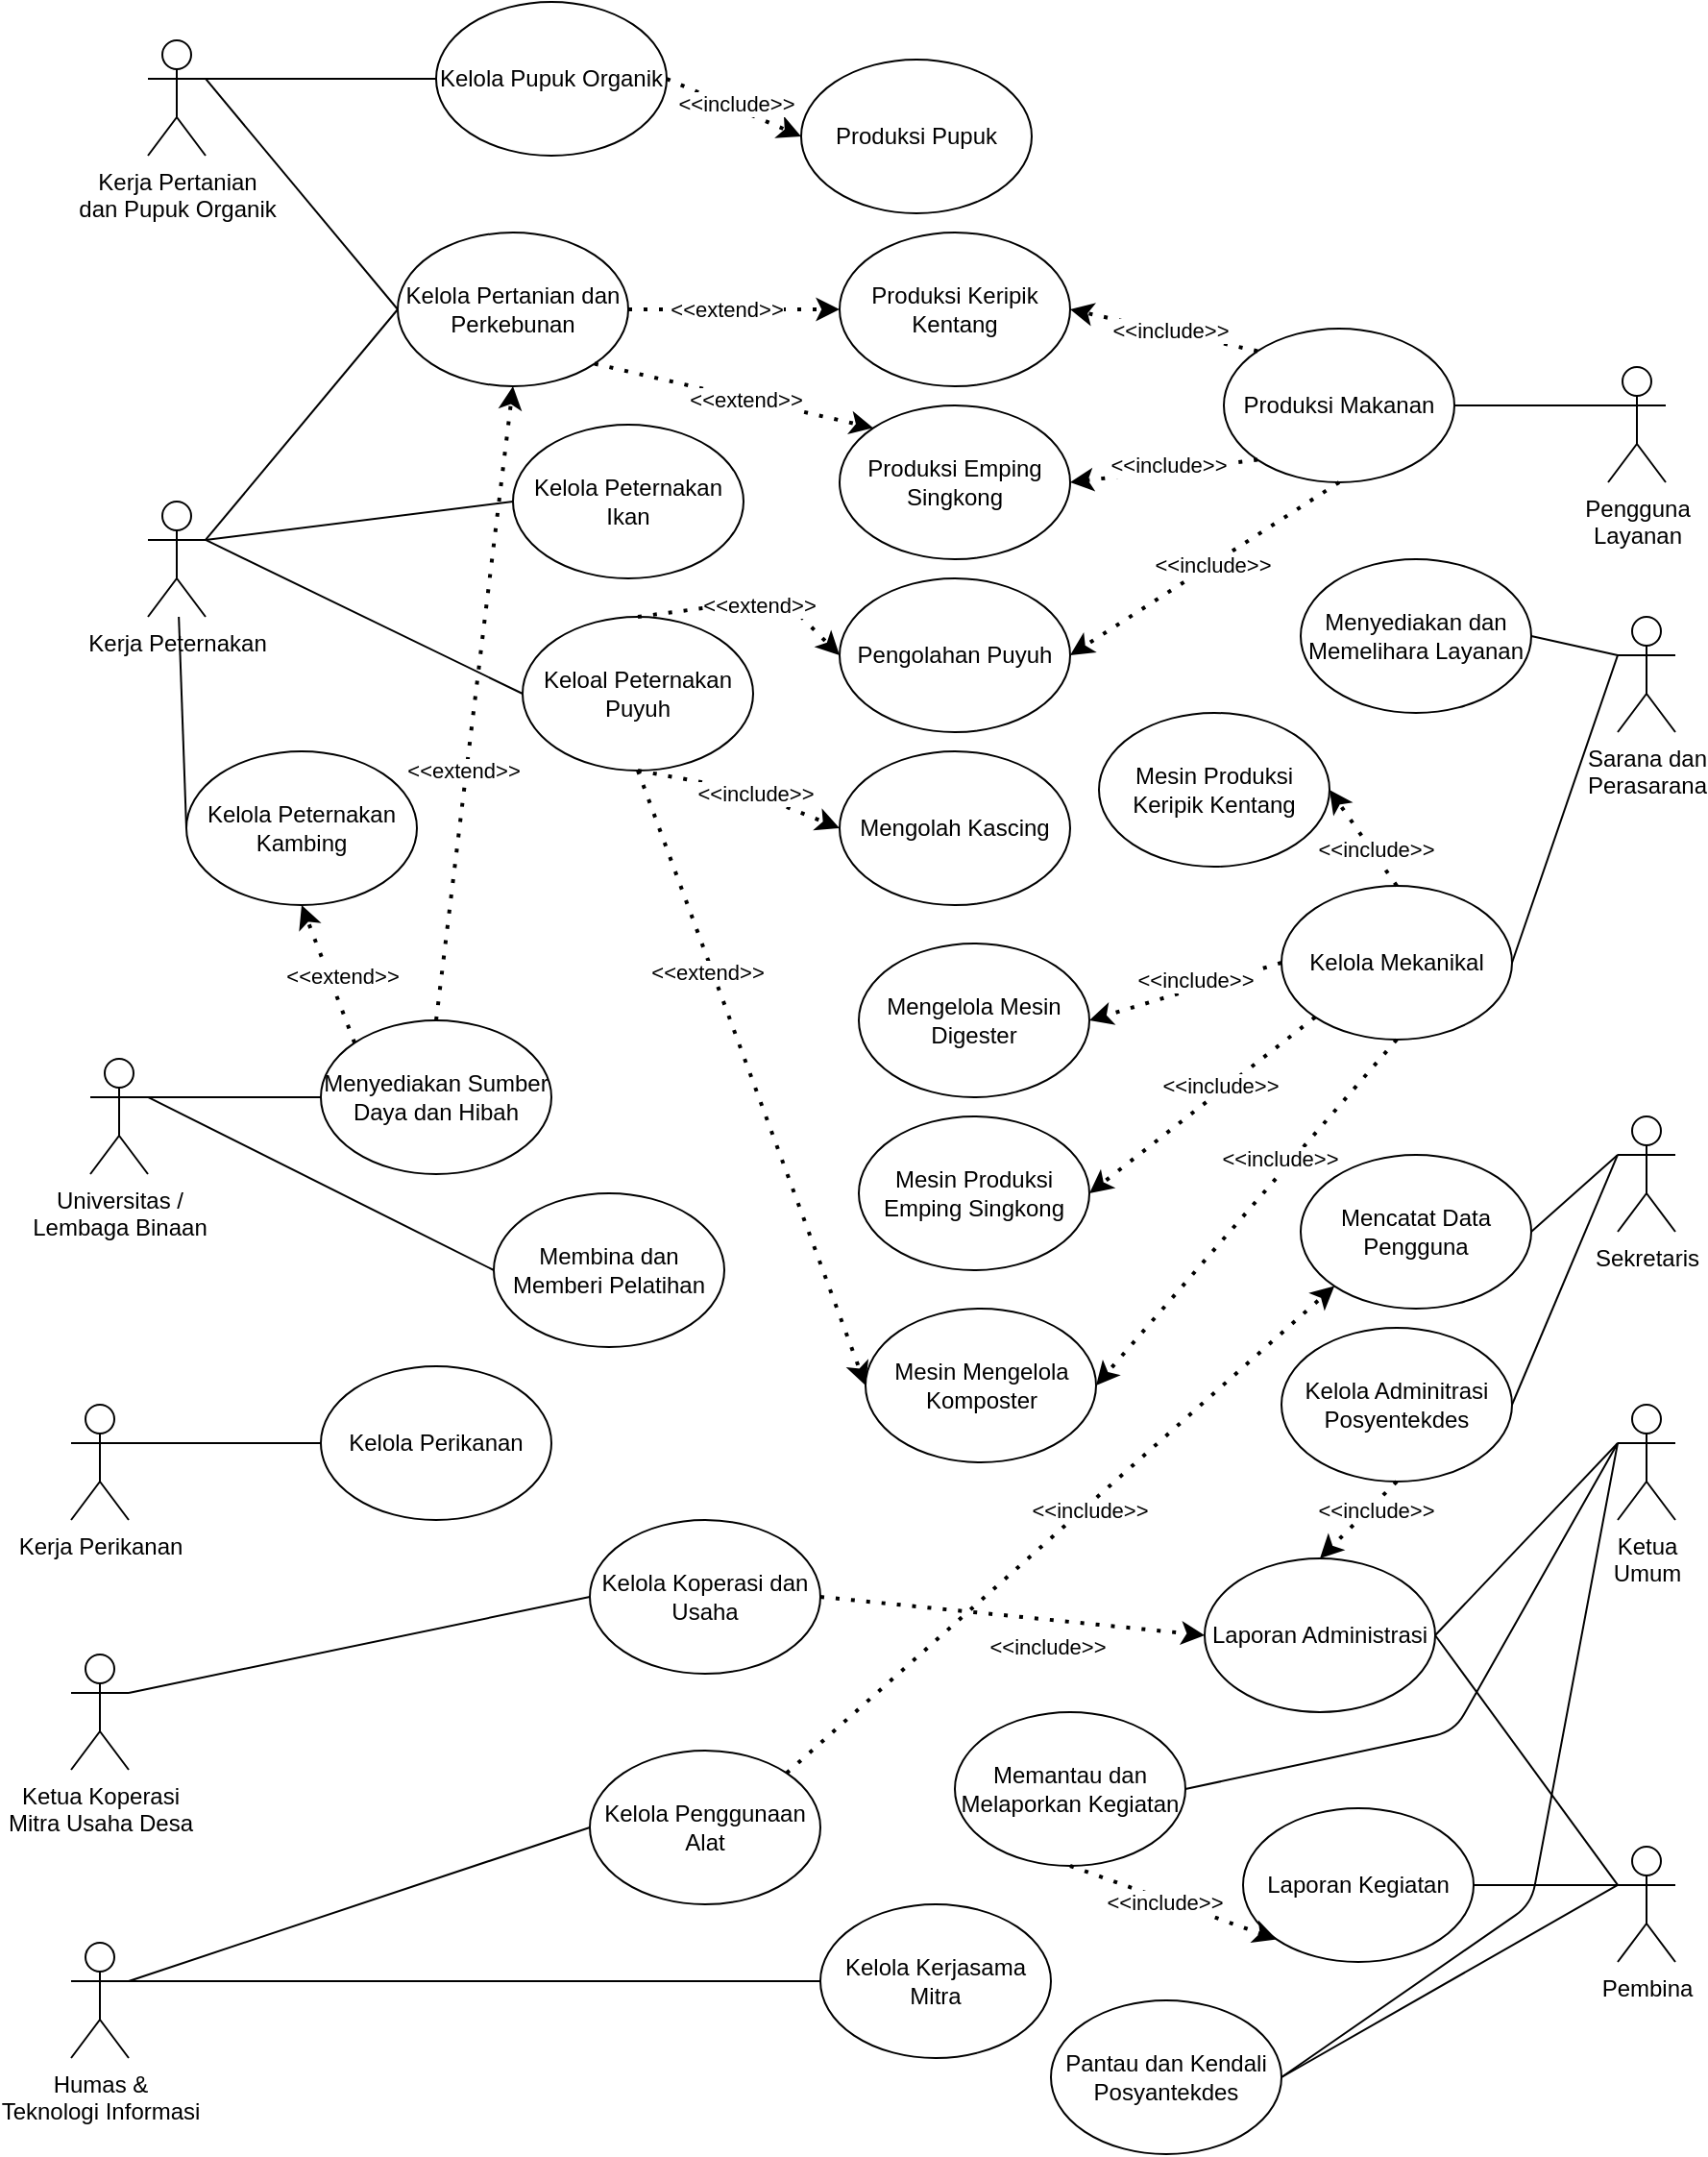 <mxfile>
    <diagram id="m5dUZ4JiSQwlcCAIPYFN" name="Page-1">
        <mxGraphModel dx="887" dy="-1889" grid="1" gridSize="10" guides="1" tooltips="1" connect="1" arrows="1" fold="1" page="1" pageScale="1" pageWidth="827" pageHeight="1169" math="0" shadow="0">
            <root>
                <mxCell id="0"/>
                <mxCell id="1" parent="0"/>
                <mxCell id="4" value="Pembina" style="shape=umlActor;verticalLabelPosition=bottom;verticalAlign=top;html=1;outlineConnect=0;" parent="1" vertex="1">
                    <mxGeometry x="1015" y="3320" width="30" height="60" as="geometry"/>
                </mxCell>
                <mxCell id="5" value="Universitas /&lt;br&gt;Lembaga Binaan" style="shape=umlActor;verticalLabelPosition=bottom;verticalAlign=top;html=1;outlineConnect=0;" parent="1" vertex="1">
                    <mxGeometry x="220" y="2910" width="30" height="60" as="geometry"/>
                </mxCell>
                <mxCell id="7" value="Ketua&lt;br&gt;Umum" style="shape=umlActor;verticalLabelPosition=bottom;verticalAlign=top;html=1;outlineConnect=0;" parent="1" vertex="1">
                    <mxGeometry x="1015" y="3090" width="30" height="60" as="geometry"/>
                </mxCell>
                <mxCell id="8" value="Ketua Koperasi&lt;br&gt;Mitra Usaha Desa" style="shape=umlActor;verticalLabelPosition=bottom;verticalAlign=top;html=1;outlineConnect=0;" parent="1" vertex="1">
                    <mxGeometry x="210" y="3220" width="30" height="60" as="geometry"/>
                </mxCell>
                <mxCell id="11" value="Humas &amp;amp;&lt;br&gt;Teknologi Informasi" style="shape=umlActor;verticalLabelPosition=bottom;verticalAlign=top;html=1;outlineConnect=0;" parent="1" vertex="1">
                    <mxGeometry x="210" y="3370" width="30" height="60" as="geometry"/>
                </mxCell>
                <mxCell id="26" value="Produksi Pupuk" style="ellipse;whiteSpace=wrap;html=1;" parent="1" vertex="1">
                    <mxGeometry x="590" y="2390" width="120" height="80" as="geometry"/>
                </mxCell>
                <mxCell id="28" value="Memantau dan Melaporkan Kegiatan" style="ellipse;whiteSpace=wrap;html=1;" parent="1" vertex="1">
                    <mxGeometry x="670" y="3250" width="120" height="80" as="geometry"/>
                </mxCell>
                <mxCell id="29" value="Membina dan Memberi Pelatihan" style="ellipse;whiteSpace=wrap;html=1;" parent="1" vertex="1">
                    <mxGeometry x="430" y="2980" width="120" height="80" as="geometry"/>
                </mxCell>
                <mxCell id="31" value="Menyediakan Sumber Daya dan Hibah" style="ellipse;whiteSpace=wrap;html=1;" parent="1" vertex="1">
                    <mxGeometry x="340" y="2890" width="120" height="80" as="geometry"/>
                </mxCell>
                <mxCell id="32" value="Mencatat Data Pengguna" style="ellipse;whiteSpace=wrap;html=1;" parent="1" vertex="1">
                    <mxGeometry x="850" y="2960" width="120" height="80" as="geometry"/>
                </mxCell>
                <mxCell id="64" value="" style="endArrow=none;html=1;entryX=0;entryY=0.5;entryDx=0;entryDy=0;exitX=1;exitY=0.333;exitDx=0;exitDy=0;exitPerimeter=0;" edge="1" parent="1" source="5" target="31">
                    <mxGeometry width="50" height="50" relative="1" as="geometry">
                        <mxPoint x="1170" y="1470.0" as="sourcePoint"/>
                        <mxPoint x="990" y="1450.0" as="targetPoint"/>
                    </mxGeometry>
                </mxCell>
                <mxCell id="65" value="" style="endArrow=none;html=1;entryX=0;entryY=0.5;entryDx=0;entryDy=0;exitX=1;exitY=0.333;exitDx=0;exitDy=0;exitPerimeter=0;" edge="1" parent="1" source="5" target="29">
                    <mxGeometry width="50" height="50" relative="1" as="geometry">
                        <mxPoint x="1170" y="1470.0" as="sourcePoint"/>
                        <mxPoint x="990" y="1550.0" as="targetPoint"/>
                    </mxGeometry>
                </mxCell>
                <mxCell id="71" value="" style="endArrow=classic;dashed=1;html=1;dashPattern=1 3;strokeWidth=2;exitX=1;exitY=0.5;exitDx=0;exitDy=0;entryX=0;entryY=0.5;entryDx=0;entryDy=0;" edge="1" parent="1" source="100" target="106">
                    <mxGeometry width="50" height="50" relative="1" as="geometry">
                        <mxPoint x="563.5" y="2130" as="sourcePoint"/>
                        <mxPoint x="670" y="2426" as="targetPoint"/>
                    </mxGeometry>
                </mxCell>
                <mxCell id="72" value="&amp;lt;&amp;lt;extend&amp;gt;&amp;gt;" style="edgeLabel;html=1;align=center;verticalAlign=middle;resizable=0;points=[];" vertex="1" connectable="0" parent="71">
                    <mxGeometry x="-0.411" y="-2" relative="1" as="geometry">
                        <mxPoint x="18" y="-2" as="offset"/>
                    </mxGeometry>
                </mxCell>
                <mxCell id="88" value="Kelola Pupuk Organik" style="ellipse;whiteSpace=wrap;html=1;" vertex="1" parent="1">
                    <mxGeometry x="400" y="2360" width="120" height="80" as="geometry"/>
                </mxCell>
                <mxCell id="91" value="Kelola Perikanan" style="ellipse;whiteSpace=wrap;html=1;" vertex="1" parent="1">
                    <mxGeometry x="340" y="3070" width="120" height="80" as="geometry"/>
                </mxCell>
                <mxCell id="94" value="Kerja Pertanian&lt;br&gt;dan Pupuk Organik" style="shape=umlActor;verticalLabelPosition=bottom;verticalAlign=top;html=1;outlineConnect=0;" vertex="1" parent="1">
                    <mxGeometry x="250" y="2380" width="30" height="60" as="geometry"/>
                </mxCell>
                <mxCell id="95" value="" style="endArrow=none;html=1;entryX=1;entryY=0.333;entryDx=0;entryDy=0;entryPerimeter=0;exitX=0;exitY=0.5;exitDx=0;exitDy=0;" edge="1" parent="1" source="88" target="94">
                    <mxGeometry width="50" height="50" relative="1" as="geometry">
                        <mxPoint x="503.5" y="2380" as="sourcePoint"/>
                        <mxPoint x="340" y="2170" as="targetPoint"/>
                    </mxGeometry>
                </mxCell>
                <mxCell id="96" value="Kerja Peternakan" style="shape=umlActor;verticalLabelPosition=bottom;verticalAlign=top;html=1;outlineConnect=0;" vertex="1" parent="1">
                    <mxGeometry x="250" y="2620" width="30" height="60" as="geometry"/>
                </mxCell>
                <mxCell id="97" value="" style="endArrow=none;html=1;entryX=1;entryY=0.333;entryDx=0;entryDy=0;entryPerimeter=0;exitX=0;exitY=0.5;exitDx=0;exitDy=0;" edge="1" parent="1" source="127" target="96">
                    <mxGeometry width="50" height="50" relative="1" as="geometry">
                        <mxPoint x="400" y="2630" as="sourcePoint"/>
                        <mxPoint x="290" y="2520" as="targetPoint"/>
                    </mxGeometry>
                </mxCell>
                <mxCell id="98" value="Kerja Perikanan" style="shape=umlActor;verticalLabelPosition=bottom;verticalAlign=top;html=1;outlineConnect=0;" vertex="1" parent="1">
                    <mxGeometry x="210" y="3090" width="30" height="60" as="geometry"/>
                </mxCell>
                <mxCell id="99" value="" style="endArrow=none;html=1;entryX=1;entryY=0.333;entryDx=0;entryDy=0;entryPerimeter=0;exitX=0;exitY=0.5;exitDx=0;exitDy=0;" edge="1" parent="1" source="91" target="98">
                    <mxGeometry width="50" height="50" relative="1" as="geometry">
                        <mxPoint x="450" y="2650" as="sourcePoint"/>
                        <mxPoint x="290" y="2650" as="targetPoint"/>
                    </mxGeometry>
                </mxCell>
                <mxCell id="100" value="Kelola Pertanian dan Perkebunan" style="ellipse;whiteSpace=wrap;html=1;" vertex="1" parent="1">
                    <mxGeometry x="380" y="2480" width="120" height="80" as="geometry"/>
                </mxCell>
                <mxCell id="101" value="" style="endArrow=none;html=1;exitX=0;exitY=0.5;exitDx=0;exitDy=0;entryX=1;entryY=0.333;entryDx=0;entryDy=0;entryPerimeter=0;" edge="1" parent="1" source="100" target="94">
                    <mxGeometry width="50" height="50" relative="1" as="geometry">
                        <mxPoint x="450" y="2410" as="sourcePoint"/>
                        <mxPoint x="300" y="2350" as="targetPoint"/>
                    </mxGeometry>
                </mxCell>
                <mxCell id="102" value="Sarana dan&lt;br&gt;Perasarana" style="shape=umlActor;verticalLabelPosition=bottom;verticalAlign=top;html=1;outlineConnect=0;" vertex="1" parent="1">
                    <mxGeometry x="1015" y="2680" width="30" height="60" as="geometry"/>
                </mxCell>
                <mxCell id="103" value="Menyediakan dan Memelihara Layanan" style="ellipse;whiteSpace=wrap;html=1;" vertex="1" parent="1">
                    <mxGeometry x="850" y="2650" width="120" height="80" as="geometry"/>
                </mxCell>
                <mxCell id="104" value="" style="endArrow=none;html=1;entryX=1;entryY=0.5;entryDx=0;entryDy=0;exitX=0;exitY=0.333;exitDx=0;exitDy=0;exitPerimeter=0;" edge="1" parent="1" source="102" target="103">
                    <mxGeometry width="50" height="50" relative="1" as="geometry">
                        <mxPoint x="450" y="2470" as="sourcePoint"/>
                        <mxPoint x="290" y="2470" as="targetPoint"/>
                    </mxGeometry>
                </mxCell>
                <mxCell id="105" value="Pengguna&lt;br&gt;Layanan" style="shape=umlActor;verticalLabelPosition=bottom;verticalAlign=top;html=1;outlineConnect=0;" vertex="1" parent="1">
                    <mxGeometry x="1010" y="2550" width="30" height="60" as="geometry"/>
                </mxCell>
                <mxCell id="106" value="Produksi Keripik Kentang" style="ellipse;whiteSpace=wrap;html=1;" vertex="1" parent="1">
                    <mxGeometry x="610" y="2480" width="120" height="80" as="geometry"/>
                </mxCell>
                <mxCell id="107" value="Produksi Makanan" style="ellipse;whiteSpace=wrap;html=1;" vertex="1" parent="1">
                    <mxGeometry x="810" y="2530" width="120" height="80" as="geometry"/>
                </mxCell>
                <mxCell id="108" value="" style="endArrow=classic;dashed=1;html=1;dashPattern=1 3;strokeWidth=2;exitX=0;exitY=0;exitDx=0;exitDy=0;entryX=1;entryY=0.5;entryDx=0;entryDy=0;" edge="1" parent="1" source="107" target="106">
                    <mxGeometry width="50" height="50" relative="1" as="geometry">
                        <mxPoint x="563.5" y="2390" as="sourcePoint"/>
                        <mxPoint x="700" y="2360" as="targetPoint"/>
                    </mxGeometry>
                </mxCell>
                <mxCell id="109" value="&amp;lt;&amp;lt;include&amp;gt;&amp;gt;" style="edgeLabel;html=1;align=center;verticalAlign=middle;resizable=0;points=[];" vertex="1" connectable="0" parent="108">
                    <mxGeometry x="-0.411" y="-2" relative="1" as="geometry">
                        <mxPoint x="-17" y="-3" as="offset"/>
                    </mxGeometry>
                </mxCell>
                <mxCell id="110" value="" style="endArrow=none;html=1;entryX=1;entryY=0.5;entryDx=0;entryDy=0;exitX=0;exitY=0.333;exitDx=0;exitDy=0;exitPerimeter=0;" edge="1" parent="1" source="105" target="107">
                    <mxGeometry width="50" height="50" relative="1" as="geometry">
                        <mxPoint x="1007.5" y="2410" as="sourcePoint"/>
                        <mxPoint x="882.5" y="2410" as="targetPoint"/>
                    </mxGeometry>
                </mxCell>
                <mxCell id="111" value="Produksi Emping Singkong" style="ellipse;whiteSpace=wrap;html=1;" vertex="1" parent="1">
                    <mxGeometry x="610" y="2570" width="120" height="80" as="geometry"/>
                </mxCell>
                <mxCell id="113" value="" style="endArrow=classic;dashed=1;html=1;dashPattern=1 3;strokeWidth=2;exitX=0;exitY=1;exitDx=0;exitDy=0;entryX=1;entryY=0.5;entryDx=0;entryDy=0;" edge="1" parent="1" source="107" target="111">
                    <mxGeometry width="50" height="50" relative="1" as="geometry">
                        <mxPoint x="837.574" y="2551.716" as="sourcePoint"/>
                        <mxPoint x="740" y="2530" as="targetPoint"/>
                    </mxGeometry>
                </mxCell>
                <mxCell id="114" value="&amp;lt;&amp;lt;include&amp;gt;&amp;gt;" style="edgeLabel;html=1;align=center;verticalAlign=middle;resizable=0;points=[];" vertex="1" connectable="0" parent="113">
                    <mxGeometry x="-0.411" y="-2" relative="1" as="geometry">
                        <mxPoint x="-18" y="1" as="offset"/>
                    </mxGeometry>
                </mxCell>
                <mxCell id="115" value="Pengolahan Puyuh" style="ellipse;whiteSpace=wrap;html=1;" vertex="1" parent="1">
                    <mxGeometry x="610" y="2660" width="120" height="80" as="geometry"/>
                </mxCell>
                <mxCell id="116" value="" style="endArrow=classic;dashed=1;html=1;dashPattern=1 3;strokeWidth=2;exitX=0.5;exitY=1;exitDx=0;exitDy=0;entryX=1;entryY=0.5;entryDx=0;entryDy=0;" edge="1" parent="1" source="107" target="115">
                    <mxGeometry width="50" height="50" relative="1" as="geometry">
                        <mxPoint x="837.574" y="2608.284" as="sourcePoint"/>
                        <mxPoint x="740" y="2620.0" as="targetPoint"/>
                    </mxGeometry>
                </mxCell>
                <mxCell id="117" value="&amp;lt;&amp;lt;include&amp;gt;&amp;gt;" style="edgeLabel;html=1;align=center;verticalAlign=middle;resizable=0;points=[];" vertex="1" connectable="0" parent="116">
                    <mxGeometry x="-0.411" y="-2" relative="1" as="geometry">
                        <mxPoint x="-24" y="18" as="offset"/>
                    </mxGeometry>
                </mxCell>
                <mxCell id="118" value="Keloal Peternakan Puyuh" style="ellipse;whiteSpace=wrap;html=1;" vertex="1" parent="1">
                    <mxGeometry x="445" y="2680" width="120" height="80" as="geometry"/>
                </mxCell>
                <mxCell id="119" value="" style="endArrow=none;html=1;entryX=1;entryY=0.333;entryDx=0;entryDy=0;entryPerimeter=0;exitX=0;exitY=0.5;exitDx=0;exitDy=0;" edge="1" parent="1" source="118" target="96">
                    <mxGeometry width="50" height="50" relative="1" as="geometry">
                        <mxPoint x="450" y="2650.0" as="sourcePoint"/>
                        <mxPoint x="290" y="2650.0" as="targetPoint"/>
                    </mxGeometry>
                </mxCell>
                <mxCell id="120" value="" style="endArrow=classic;dashed=1;html=1;dashPattern=1 3;strokeWidth=2;exitX=0.5;exitY=0;exitDx=0;exitDy=0;entryX=0;entryY=0.5;entryDx=0;entryDy=0;" edge="1" parent="1" source="118" target="115">
                    <mxGeometry width="50" height="50" relative="1" as="geometry">
                        <mxPoint x="880" y="2620.0" as="sourcePoint"/>
                        <mxPoint x="740" y="2710.0" as="targetPoint"/>
                        <Array as="points">
                            <mxPoint x="580" y="2670"/>
                        </Array>
                    </mxGeometry>
                </mxCell>
                <mxCell id="121" value="&amp;lt;&amp;lt;extend&amp;gt;&amp;gt;" style="edgeLabel;html=1;align=center;verticalAlign=middle;resizable=0;points=[];" vertex="1" connectable="0" parent="120">
                    <mxGeometry x="-0.411" y="-2" relative="1" as="geometry">
                        <mxPoint x="28" y="-4" as="offset"/>
                    </mxGeometry>
                </mxCell>
                <mxCell id="123" value="Mesin Produksi Keripik Kentang" style="ellipse;whiteSpace=wrap;html=1;" vertex="1" parent="1">
                    <mxGeometry x="745" y="2730" width="120" height="80" as="geometry"/>
                </mxCell>
                <mxCell id="124" value="" style="endArrow=classic;dashed=1;html=1;dashPattern=1 3;strokeWidth=2;exitX=1;exitY=1;exitDx=0;exitDy=0;entryX=0;entryY=0;entryDx=0;entryDy=0;" edge="1" parent="1" source="100" target="111">
                    <mxGeometry width="50" height="50" relative="1" as="geometry">
                        <mxPoint x="540" y="2510" as="sourcePoint"/>
                        <mxPoint x="630" y="2430" as="targetPoint"/>
                    </mxGeometry>
                </mxCell>
                <mxCell id="125" value="&amp;lt;&amp;lt;extend&amp;gt;&amp;gt;" style="edgeLabel;html=1;align=center;verticalAlign=middle;resizable=0;points=[];" vertex="1" connectable="0" parent="124">
                    <mxGeometry x="-0.411" y="-2" relative="1" as="geometry">
                        <mxPoint x="36" y="7" as="offset"/>
                    </mxGeometry>
                </mxCell>
                <mxCell id="126" value="" style="endArrow=none;html=1;entryX=1;entryY=0.333;entryDx=0;entryDy=0;entryPerimeter=0;exitX=0;exitY=0.5;exitDx=0;exitDy=0;" edge="1" parent="1" source="100" target="96">
                    <mxGeometry width="50" height="50" relative="1" as="geometry">
                        <mxPoint x="450" y="2650.0" as="sourcePoint"/>
                        <mxPoint x="290" y="2650.0" as="targetPoint"/>
                    </mxGeometry>
                </mxCell>
                <mxCell id="127" value="Kelola Peternakan Ikan" style="ellipse;whiteSpace=wrap;html=1;" vertex="1" parent="1">
                    <mxGeometry x="440" y="2580" width="120" height="80" as="geometry"/>
                </mxCell>
                <mxCell id="128" value="Kelola Peternakan Kambing" style="ellipse;whiteSpace=wrap;html=1;" vertex="1" parent="1">
                    <mxGeometry x="270" y="2750" width="120" height="80" as="geometry"/>
                </mxCell>
                <mxCell id="129" value="" style="endArrow=none;html=1;exitX=0;exitY=0.5;exitDx=0;exitDy=0;" edge="1" parent="1" source="128" target="96">
                    <mxGeometry width="50" height="50" relative="1" as="geometry">
                        <mxPoint x="455" y="2730" as="sourcePoint"/>
                        <mxPoint x="360" y="2650" as="targetPoint"/>
                    </mxGeometry>
                </mxCell>
                <mxCell id="130" value="Kelola Mekanikal" style="ellipse;whiteSpace=wrap;html=1;" vertex="1" parent="1">
                    <mxGeometry x="840" y="2820" width="120" height="80" as="geometry"/>
                </mxCell>
                <mxCell id="131" value="" style="endArrow=none;html=1;entryX=1;entryY=0.5;entryDx=0;entryDy=0;exitX=0;exitY=0.333;exitDx=0;exitDy=0;exitPerimeter=0;" edge="1" parent="1" source="102" target="130">
                    <mxGeometry width="50" height="50" relative="1" as="geometry">
                        <mxPoint x="1020.0" y="2880" as="sourcePoint"/>
                        <mxPoint x="940" y="2880" as="targetPoint"/>
                    </mxGeometry>
                </mxCell>
                <mxCell id="132" value="" style="endArrow=classic;dashed=1;html=1;dashPattern=1 3;strokeWidth=2;exitX=0.5;exitY=0;exitDx=0;exitDy=0;entryX=1;entryY=0.5;entryDx=0;entryDy=0;" edge="1" parent="1" source="130" target="123">
                    <mxGeometry width="50" height="50" relative="1" as="geometry">
                        <mxPoint x="880" y="2680" as="sourcePoint"/>
                        <mxPoint x="740" y="2770" as="targetPoint"/>
                    </mxGeometry>
                </mxCell>
                <mxCell id="133" value="&amp;lt;&amp;lt;include&amp;gt;&amp;gt;" style="edgeLabel;html=1;align=center;verticalAlign=middle;resizable=0;points=[];" vertex="1" connectable="0" parent="132">
                    <mxGeometry x="-0.411" y="-2" relative="1" as="geometry">
                        <mxPoint x="-3" y="-3" as="offset"/>
                    </mxGeometry>
                </mxCell>
                <mxCell id="134" value="Mengelola Mesin Digester" style="ellipse;whiteSpace=wrap;html=1;" vertex="1" parent="1">
                    <mxGeometry x="620" y="2850" width="120" height="80" as="geometry"/>
                </mxCell>
                <mxCell id="135" value="" style="endArrow=classic;dashed=1;html=1;dashPattern=1 3;strokeWidth=2;exitX=0;exitY=0.5;exitDx=0;exitDy=0;entryX=1;entryY=0.5;entryDx=0;entryDy=0;" edge="1" parent="1" source="130" target="134">
                    <mxGeometry width="50" height="50" relative="1" as="geometry">
                        <mxPoint x="837.574" y="2951.716" as="sourcePoint"/>
                        <mxPoint x="755" y="2880" as="targetPoint"/>
                    </mxGeometry>
                </mxCell>
                <mxCell id="136" value="&amp;lt;&amp;lt;include&amp;gt;&amp;gt;" style="edgeLabel;html=1;align=center;verticalAlign=middle;resizable=0;points=[];" vertex="1" connectable="0" parent="135">
                    <mxGeometry x="-0.411" y="-2" relative="1" as="geometry">
                        <mxPoint x="-15" y="2" as="offset"/>
                    </mxGeometry>
                </mxCell>
                <mxCell id="138" value="Mesin Produksi Emping Singkong" style="ellipse;whiteSpace=wrap;html=1;" vertex="1" parent="1">
                    <mxGeometry x="620" y="2940" width="120" height="80" as="geometry"/>
                </mxCell>
                <mxCell id="139" value="" style="endArrow=classic;dashed=1;html=1;dashPattern=1 3;strokeWidth=2;exitX=0;exitY=1;exitDx=0;exitDy=0;entryX=1;entryY=0.5;entryDx=0;entryDy=0;" edge="1" parent="1" source="130" target="138">
                    <mxGeometry width="50" height="50" relative="1" as="geometry">
                        <mxPoint x="820" y="2980" as="sourcePoint"/>
                        <mxPoint x="730" y="2980" as="targetPoint"/>
                    </mxGeometry>
                </mxCell>
                <mxCell id="140" value="&amp;lt;&amp;lt;include&amp;gt;&amp;gt;" style="edgeLabel;html=1;align=center;verticalAlign=middle;resizable=0;points=[];" vertex="1" connectable="0" parent="139">
                    <mxGeometry x="-0.411" y="-2" relative="1" as="geometry">
                        <mxPoint x="-14" y="10" as="offset"/>
                    </mxGeometry>
                </mxCell>
                <mxCell id="141" value="Mengolah Kascing" style="ellipse;whiteSpace=wrap;html=1;" vertex="1" parent="1">
                    <mxGeometry x="610" y="2750" width="120" height="80" as="geometry"/>
                </mxCell>
                <mxCell id="142" value="" style="endArrow=classic;dashed=1;html=1;dashPattern=1 3;strokeWidth=2;exitX=0.5;exitY=1;exitDx=0;exitDy=0;entryX=0;entryY=0.5;entryDx=0;entryDy=0;" edge="1" parent="1" source="118" target="141">
                    <mxGeometry width="50" height="50" relative="1" as="geometry">
                        <mxPoint x="515" y="2690" as="sourcePoint"/>
                        <mxPoint x="620.0" y="2710" as="targetPoint"/>
                        <Array as="points">
                            <mxPoint x="560" y="2770"/>
                        </Array>
                    </mxGeometry>
                </mxCell>
                <mxCell id="143" value="&amp;lt;&amp;lt;include&amp;gt;&amp;gt;" style="edgeLabel;html=1;align=center;verticalAlign=middle;resizable=0;points=[];" vertex="1" connectable="0" parent="142">
                    <mxGeometry x="-0.411" y="-2" relative="1" as="geometry">
                        <mxPoint x="29" y="4" as="offset"/>
                    </mxGeometry>
                </mxCell>
                <mxCell id="144" value="" style="endArrow=classic;dashed=1;html=1;dashPattern=1 3;strokeWidth=2;exitX=1;exitY=0.5;exitDx=0;exitDy=0;entryX=0;entryY=0.5;entryDx=0;entryDy=0;" edge="1" parent="1" source="88" target="26">
                    <mxGeometry width="50" height="50" relative="1" as="geometry">
                        <mxPoint x="510" y="2530" as="sourcePoint"/>
                        <mxPoint x="620" y="2530" as="targetPoint"/>
                    </mxGeometry>
                </mxCell>
                <mxCell id="145" value="&amp;lt;&amp;lt;include&amp;gt;&amp;gt;" style="edgeLabel;html=1;align=center;verticalAlign=middle;resizable=0;points=[];" vertex="1" connectable="0" parent="144">
                    <mxGeometry x="-0.411" y="-2" relative="1" as="geometry">
                        <mxPoint x="16" y="2" as="offset"/>
                    </mxGeometry>
                </mxCell>
                <mxCell id="146" value="Mesin Mengelola Komposter" style="ellipse;whiteSpace=wrap;html=1;" vertex="1" parent="1">
                    <mxGeometry x="623.5" y="3040" width="120" height="80" as="geometry"/>
                </mxCell>
                <mxCell id="147" value="" style="endArrow=classic;dashed=1;html=1;dashPattern=1 3;strokeWidth=2;exitX=0.5;exitY=1;exitDx=0;exitDy=0;entryX=1;entryY=0.5;entryDx=0;entryDy=0;" edge="1" parent="1" source="130" target="146">
                    <mxGeometry width="50" height="50" relative="1" as="geometry">
                        <mxPoint x="867.574" y="2898.284" as="sourcePoint"/>
                        <mxPoint x="750" y="2990" as="targetPoint"/>
                    </mxGeometry>
                </mxCell>
                <mxCell id="148" value="&amp;lt;&amp;lt;include&amp;gt;&amp;gt;" style="edgeLabel;html=1;align=center;verticalAlign=middle;resizable=0;points=[];" vertex="1" connectable="0" parent="147">
                    <mxGeometry x="-0.411" y="-2" relative="1" as="geometry">
                        <mxPoint x="-14" y="10" as="offset"/>
                    </mxGeometry>
                </mxCell>
                <mxCell id="149" value="" style="endArrow=classic;dashed=1;html=1;dashPattern=1 3;strokeWidth=2;exitX=0.5;exitY=1;exitDx=0;exitDy=0;entryX=0;entryY=0.5;entryDx=0;entryDy=0;" edge="1" parent="1" source="118" target="146">
                    <mxGeometry width="50" height="50" relative="1" as="geometry">
                        <mxPoint x="910" y="2910" as="sourcePoint"/>
                        <mxPoint x="753.5" y="3090" as="targetPoint"/>
                    </mxGeometry>
                </mxCell>
                <mxCell id="150" value="&amp;lt;&amp;lt;extend&amp;gt;&amp;gt;" style="edgeLabel;html=1;align=center;verticalAlign=middle;resizable=0;points=[];" vertex="1" connectable="0" parent="149">
                    <mxGeometry x="-0.411" y="-2" relative="1" as="geometry">
                        <mxPoint x="3" y="10" as="offset"/>
                    </mxGeometry>
                </mxCell>
                <mxCell id="152" value="" style="endArrow=classic;dashed=1;html=1;dashPattern=1 3;strokeWidth=2;exitX=0;exitY=0;exitDx=0;exitDy=0;entryX=0.5;entryY=1;entryDx=0;entryDy=0;" edge="1" parent="1" source="31" target="128">
                    <mxGeometry width="50" height="50" relative="1" as="geometry">
                        <mxPoint x="515" y="2770" as="sourcePoint"/>
                        <mxPoint x="633.5" y="3090" as="targetPoint"/>
                    </mxGeometry>
                </mxCell>
                <mxCell id="153" value="&amp;lt;&amp;lt;extend&amp;gt;&amp;gt;" style="edgeLabel;html=1;align=center;verticalAlign=middle;resizable=0;points=[];" vertex="1" connectable="0" parent="152">
                    <mxGeometry x="-0.411" y="-2" relative="1" as="geometry">
                        <mxPoint x="-1" y="-13" as="offset"/>
                    </mxGeometry>
                </mxCell>
                <mxCell id="154" value="" style="endArrow=classic;dashed=1;html=1;dashPattern=1 3;strokeWidth=2;exitX=0.5;exitY=0;exitDx=0;exitDy=0;entryX=0.5;entryY=1;entryDx=0;entryDy=0;" edge="1" parent="1" source="31" target="100">
                    <mxGeometry width="50" height="50" relative="1" as="geometry">
                        <mxPoint x="367.574" y="2911.716" as="sourcePoint"/>
                        <mxPoint x="340" y="2840" as="targetPoint"/>
                    </mxGeometry>
                </mxCell>
                <mxCell id="155" value="&amp;lt;&amp;lt;extend&amp;gt;&amp;gt;" style="edgeLabel;html=1;align=center;verticalAlign=middle;resizable=0;points=[];" vertex="1" connectable="0" parent="154">
                    <mxGeometry x="-0.411" y="-2" relative="1" as="geometry">
                        <mxPoint y="-33" as="offset"/>
                    </mxGeometry>
                </mxCell>
                <mxCell id="156" value="Sekretaris" style="shape=umlActor;verticalLabelPosition=bottom;verticalAlign=top;html=1;outlineConnect=0;" vertex="1" parent="1">
                    <mxGeometry x="1015" y="2940" width="30" height="60" as="geometry"/>
                </mxCell>
                <mxCell id="157" value="" style="endArrow=none;html=1;entryX=1;entryY=0.5;entryDx=0;entryDy=0;exitX=0;exitY=0.333;exitDx=0;exitDy=0;exitPerimeter=0;" edge="1" parent="1" source="156" target="32">
                    <mxGeometry width="50" height="50" relative="1" as="geometry">
                        <mxPoint x="1040" y="2800.0" as="sourcePoint"/>
                        <mxPoint x="985.0" y="2960.0" as="targetPoint"/>
                    </mxGeometry>
                </mxCell>
                <mxCell id="158" value="Kelola Adminitrasi Posyentekdes" style="ellipse;whiteSpace=wrap;html=1;" vertex="1" parent="1">
                    <mxGeometry x="840" y="3050" width="120" height="80" as="geometry"/>
                </mxCell>
                <mxCell id="159" value="" style="endArrow=none;html=1;entryX=1;entryY=0.5;entryDx=0;entryDy=0;exitX=0;exitY=0.333;exitDx=0;exitDy=0;exitPerimeter=0;" edge="1" parent="1" source="156" target="158">
                    <mxGeometry width="50" height="50" relative="1" as="geometry">
                        <mxPoint x="1025" y="3030.0" as="sourcePoint"/>
                        <mxPoint x="980" y="3030.0" as="targetPoint"/>
                    </mxGeometry>
                </mxCell>
                <mxCell id="160" value="Pantau dan Kendali Posyantekdes" style="ellipse;whiteSpace=wrap;html=1;" vertex="1" parent="1">
                    <mxGeometry x="720" y="3400" width="120" height="80" as="geometry"/>
                </mxCell>
                <mxCell id="161" value="Laporan Administrasi" style="ellipse;whiteSpace=wrap;html=1;" vertex="1" parent="1">
                    <mxGeometry x="800" y="3170" width="120" height="80" as="geometry"/>
                </mxCell>
                <mxCell id="162" value="" style="endArrow=classic;dashed=1;html=1;dashPattern=1 3;strokeWidth=2;exitX=0.5;exitY=1;exitDx=0;exitDy=0;entryX=0.5;entryY=0;entryDx=0;entryDy=0;" edge="1" parent="1" source="158" target="161">
                    <mxGeometry width="50" height="50" relative="1" as="geometry">
                        <mxPoint x="890" y="3010" as="sourcePoint"/>
                        <mxPoint x="733.5" y="3190" as="targetPoint"/>
                    </mxGeometry>
                </mxCell>
                <mxCell id="163" value="&amp;lt;&amp;lt;include&amp;gt;&amp;gt;" style="edgeLabel;html=1;align=center;verticalAlign=middle;resizable=0;points=[];" vertex="1" connectable="0" parent="162">
                    <mxGeometry x="-0.411" y="-2" relative="1" as="geometry">
                        <mxPoint x="2" y="4" as="offset"/>
                    </mxGeometry>
                </mxCell>
                <mxCell id="164" value="" style="endArrow=none;html=1;entryX=1;entryY=0.5;entryDx=0;entryDy=0;exitX=0;exitY=0.333;exitDx=0;exitDy=0;exitPerimeter=0;" edge="1" parent="1" source="7" target="161">
                    <mxGeometry width="50" height="50" relative="1" as="geometry">
                        <mxPoint x="1025" y="3030" as="sourcePoint"/>
                        <mxPoint x="905" y="3120" as="targetPoint"/>
                    </mxGeometry>
                </mxCell>
                <mxCell id="166" value="" style="endArrow=none;html=1;entryX=1;entryY=0.5;entryDx=0;entryDy=0;exitX=0;exitY=0.333;exitDx=0;exitDy=0;exitPerimeter=0;" edge="1" parent="1" source="7" target="160">
                    <mxGeometry width="50" height="50" relative="1" as="geometry">
                        <mxPoint x="1025" y="3190" as="sourcePoint"/>
                        <mxPoint x="905.0" y="3260" as="targetPoint"/>
                        <Array as="points">
                            <mxPoint x="970" y="3350"/>
                        </Array>
                    </mxGeometry>
                </mxCell>
                <mxCell id="167" value="" style="endArrow=none;html=1;entryX=1;entryY=0.5;entryDx=0;entryDy=0;exitX=0;exitY=0.333;exitDx=0;exitDy=0;exitPerimeter=0;" edge="1" parent="1" source="4" target="161">
                    <mxGeometry width="50" height="50" relative="1" as="geometry">
                        <mxPoint x="1025" y="3190" as="sourcePoint"/>
                        <mxPoint x="905.0" y="3370" as="targetPoint"/>
                    </mxGeometry>
                </mxCell>
                <mxCell id="168" value="" style="endArrow=none;html=1;entryX=1;entryY=0.5;entryDx=0;entryDy=0;exitX=0;exitY=0.333;exitDx=0;exitDy=0;exitPerimeter=0;" edge="1" parent="1" source="4" target="160">
                    <mxGeometry width="50" height="50" relative="1" as="geometry">
                        <mxPoint x="1025" y="3350" as="sourcePoint"/>
                        <mxPoint x="905.0" y="3260" as="targetPoint"/>
                    </mxGeometry>
                </mxCell>
                <mxCell id="169" value="Kelola Koperasi dan Usaha" style="ellipse;whiteSpace=wrap;html=1;" vertex="1" parent="1">
                    <mxGeometry x="480" y="3150" width="120" height="80" as="geometry"/>
                </mxCell>
                <mxCell id="170" value="" style="endArrow=none;html=1;entryX=1;entryY=0.333;entryDx=0;entryDy=0;entryPerimeter=0;exitX=0;exitY=0.5;exitDx=0;exitDy=0;" edge="1" parent="1" source="169" target="8">
                    <mxGeometry width="50" height="50" relative="1" as="geometry">
                        <mxPoint x="350" y="3120" as="sourcePoint"/>
                        <mxPoint x="250" y="3120" as="targetPoint"/>
                    </mxGeometry>
                </mxCell>
                <mxCell id="172" value="" style="endArrow=classic;dashed=1;html=1;dashPattern=1 3;strokeWidth=2;exitX=1;exitY=0.5;exitDx=0;exitDy=0;entryX=0;entryY=0.5;entryDx=0;entryDy=0;" edge="1" parent="1" source="169" target="161">
                    <mxGeometry width="50" height="50" relative="1" as="geometry">
                        <mxPoint x="845" y="3160" as="sourcePoint"/>
                        <mxPoint x="845" y="3220" as="targetPoint"/>
                    </mxGeometry>
                </mxCell>
                <mxCell id="173" value="&amp;lt;&amp;lt;include&amp;gt;&amp;gt;" style="edgeLabel;html=1;align=center;verticalAlign=middle;resizable=0;points=[];" vertex="1" connectable="0" parent="172">
                    <mxGeometry x="-0.411" y="-2" relative="1" as="geometry">
                        <mxPoint x="59" y="18" as="offset"/>
                    </mxGeometry>
                </mxCell>
                <mxCell id="174" value="" style="endArrow=none;html=1;entryX=1;entryY=0.333;entryDx=0;entryDy=0;entryPerimeter=0;exitX=0;exitY=0.5;exitDx=0;exitDy=0;" edge="1" parent="1" source="175" target="11">
                    <mxGeometry width="50" height="50" relative="1" as="geometry">
                        <mxPoint x="490" y="3200" as="sourcePoint"/>
                        <mxPoint x="250" y="3250" as="targetPoint"/>
                    </mxGeometry>
                </mxCell>
                <mxCell id="175" value="Kelola Penggunaan Alat" style="ellipse;whiteSpace=wrap;html=1;" vertex="1" parent="1">
                    <mxGeometry x="480" y="3270" width="120" height="80" as="geometry"/>
                </mxCell>
                <mxCell id="176" value="" style="endArrow=classic;dashed=1;html=1;dashPattern=1 3;strokeWidth=2;exitX=1;exitY=0;exitDx=0;exitDy=0;entryX=0;entryY=1;entryDx=0;entryDy=0;" edge="1" parent="1" source="175" target="32">
                    <mxGeometry width="50" height="50" relative="1" as="geometry">
                        <mxPoint x="610" y="3200" as="sourcePoint"/>
                        <mxPoint x="785" y="3260" as="targetPoint"/>
                    </mxGeometry>
                </mxCell>
                <mxCell id="177" value="&amp;lt;&amp;lt;include&amp;gt;&amp;gt;" style="edgeLabel;html=1;align=center;verticalAlign=middle;resizable=0;points=[];" vertex="1" connectable="0" parent="176">
                    <mxGeometry x="-0.411" y="-2" relative="1" as="geometry">
                        <mxPoint x="72" y="-64" as="offset"/>
                    </mxGeometry>
                </mxCell>
                <mxCell id="178" value="Kelola Kerjasama Mitra" style="ellipse;whiteSpace=wrap;html=1;" vertex="1" parent="1">
                    <mxGeometry x="600" y="3350" width="120" height="80" as="geometry"/>
                </mxCell>
                <mxCell id="179" value="" style="endArrow=none;html=1;entryX=1;entryY=0.333;entryDx=0;entryDy=0;entryPerimeter=0;exitX=0;exitY=0.5;exitDx=0;exitDy=0;" edge="1" parent="1" source="178" target="11">
                    <mxGeometry width="50" height="50" relative="1" as="geometry">
                        <mxPoint x="490" y="3320" as="sourcePoint"/>
                        <mxPoint x="250" y="3400" as="targetPoint"/>
                    </mxGeometry>
                </mxCell>
                <mxCell id="180" value="" style="endArrow=none;html=1;entryX=1;entryY=0.5;entryDx=0;entryDy=0;exitX=0;exitY=0.333;exitDx=0;exitDy=0;exitPerimeter=0;" edge="1" parent="1" source="7" target="28">
                    <mxGeometry width="50" height="50" relative="1" as="geometry">
                        <mxPoint x="1025.0" y="3120" as="sourcePoint"/>
                        <mxPoint x="905.0" y="3370" as="targetPoint"/>
                        <Array as="points">
                            <mxPoint x="930" y="3260"/>
                        </Array>
                    </mxGeometry>
                </mxCell>
                <mxCell id="181" value="Laporan Kegiatan" style="ellipse;whiteSpace=wrap;html=1;" vertex="1" parent="1">
                    <mxGeometry x="820" y="3300" width="120" height="80" as="geometry"/>
                </mxCell>
                <mxCell id="182" value="" style="endArrow=none;html=1;entryX=0;entryY=0.333;entryDx=0;entryDy=0;exitX=1;exitY=0.5;exitDx=0;exitDy=0;entryPerimeter=0;" edge="1" parent="1" source="181" target="4">
                    <mxGeometry width="50" height="50" relative="1" as="geometry">
                        <mxPoint x="1025.0" y="3120" as="sourcePoint"/>
                        <mxPoint x="905.0" y="3430" as="targetPoint"/>
                    </mxGeometry>
                </mxCell>
                <mxCell id="183" value="" style="endArrow=classic;dashed=1;html=1;dashPattern=1 3;strokeWidth=2;exitX=0.5;exitY=1;exitDx=0;exitDy=0;entryX=0;entryY=1;entryDx=0;entryDy=0;" edge="1" parent="1" source="28" target="181">
                    <mxGeometry width="50" height="50" relative="1" as="geometry">
                        <mxPoint x="610.0" y="3200" as="sourcePoint"/>
                        <mxPoint x="810" y="3220" as="targetPoint"/>
                    </mxGeometry>
                </mxCell>
                <mxCell id="184" value="&amp;lt;&amp;lt;include&amp;gt;&amp;gt;" style="edgeLabel;html=1;align=center;verticalAlign=middle;resizable=0;points=[];" vertex="1" connectable="0" parent="183">
                    <mxGeometry x="-0.411" y="-2" relative="1" as="geometry">
                        <mxPoint x="18" y="6" as="offset"/>
                    </mxGeometry>
                </mxCell>
            </root>
        </mxGraphModel>
    </diagram>
</mxfile>
